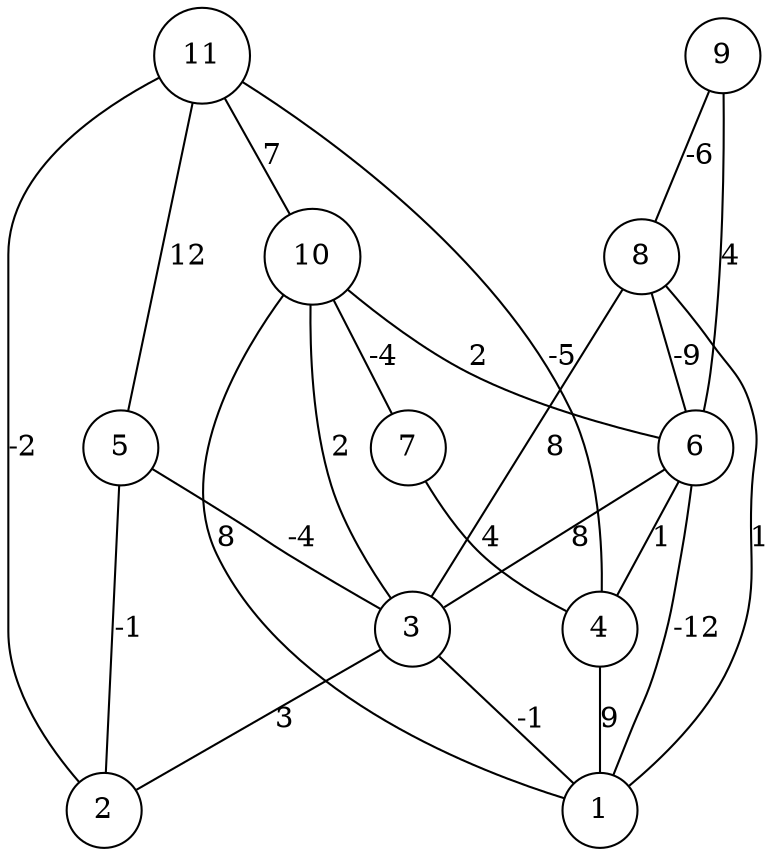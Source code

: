 graph { 
	 fontname="Helvetica,Arial,sans-serif" 
	 node [shape = circle]; 
	 11 -- 2 [label = "-2"];
	 11 -- 4 [label = "-5"];
	 11 -- 5 [label = "12"];
	 11 -- 10 [label = "7"];
	 10 -- 1 [label = "8"];
	 10 -- 3 [label = "2"];
	 10 -- 6 [label = "2"];
	 10 -- 7 [label = "-4"];
	 9 -- 6 [label = "4"];
	 9 -- 8 [label = "-6"];
	 8 -- 1 [label = "1"];
	 8 -- 3 [label = "8"];
	 8 -- 6 [label = "-9"];
	 7 -- 4 [label = "4"];
	 6 -- 1 [label = "-12"];
	 6 -- 3 [label = "8"];
	 6 -- 4 [label = "1"];
	 5 -- 2 [label = "-1"];
	 5 -- 3 [label = "-4"];
	 4 -- 1 [label = "9"];
	 3 -- 1 [label = "-1"];
	 3 -- 2 [label = "3"];
	 1;
	 2;
	 3;
	 4;
	 5;
	 6;
	 7;
	 8;
	 9;
	 10;
	 11;
}
